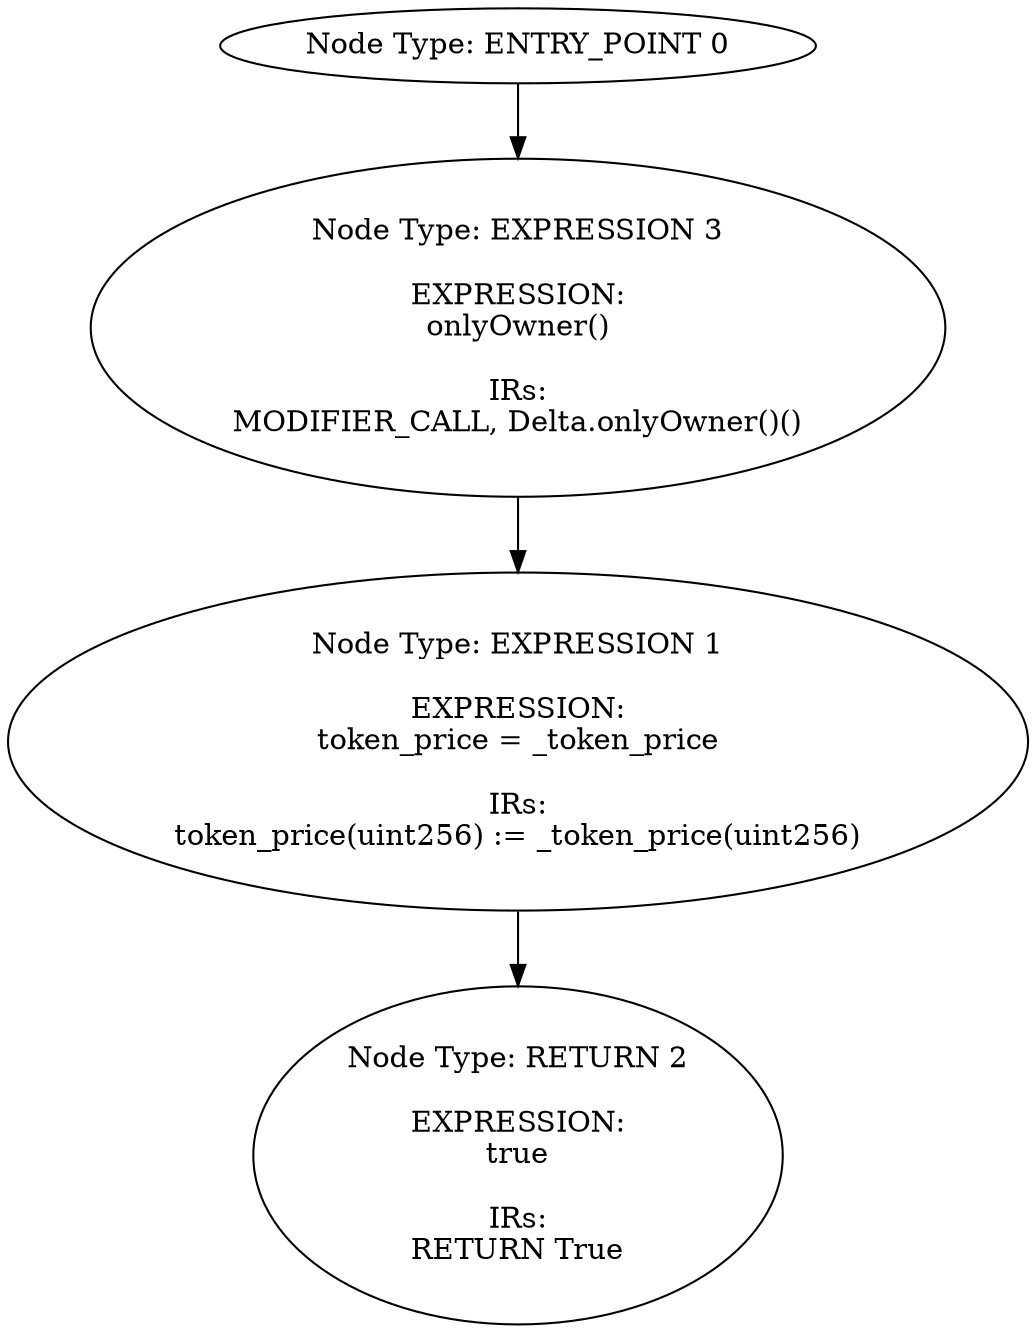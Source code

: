 digraph{
0[label="Node Type: ENTRY_POINT 0
"];
0->3;
1[label="Node Type: EXPRESSION 1

EXPRESSION:
token_price = _token_price

IRs:
token_price(uint256) := _token_price(uint256)"];
1->2;
2[label="Node Type: RETURN 2

EXPRESSION:
true

IRs:
RETURN True"];
3[label="Node Type: EXPRESSION 3

EXPRESSION:
onlyOwner()

IRs:
MODIFIER_CALL, Delta.onlyOwner()()"];
3->1;
}
